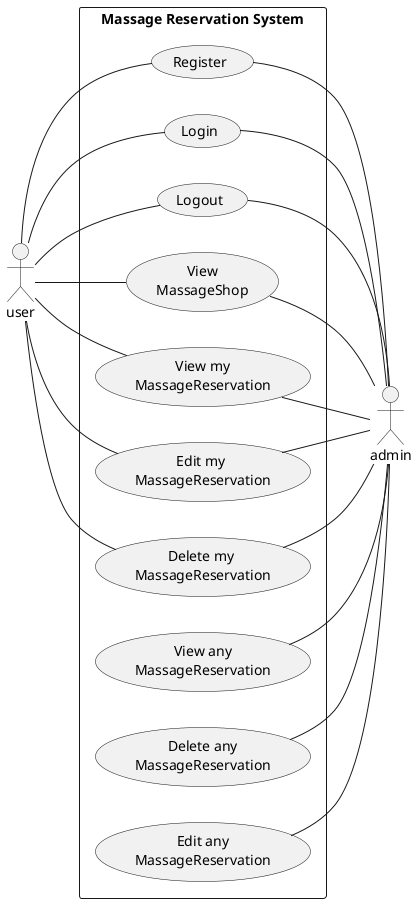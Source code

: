 @startuml 

left to right direction

rectangle "Massage Reservation System" as HBSys{
    usecase "Register" as register
    usecase "Login" as logIn
    usecase "Logout" as logOut
    usecase "View\nMassageShop" as viewMassageShop
    usecase "View my\nMassageReservation" as viewmyMassageReservation
    usecase "Edit my \nMassageReservation" as editmyMassageReservation
    usecase "Delete my \nMassageReservation" as deletemyMassageReservation
    usecase "View any\nMassageReservation" as viewanyMassageReservation
    usecase "Delete any\nMassageReservation" as deleteanyMassageReservation
    usecase "Edit any\nMassageReservation" as editanyMassageReservation
}
user -- register
user -- logOut
user -- logIn
user -- viewMassageShop
user -- viewmyMassageReservation
user -- deletemyMassageReservation
user -- editmyMassageReservation

register -- admin
logIn -- admin
logOut -- admin
viewMassageShop -- admin
viewmyMassageReservation -- admin
viewanyMassageReservation -- admin
editanyMassageReservation -- admin
deleteanyMassageReservation -- admin
deletemyMassageReservation -- admin
editmyMassageReservation -- admin


@enduml